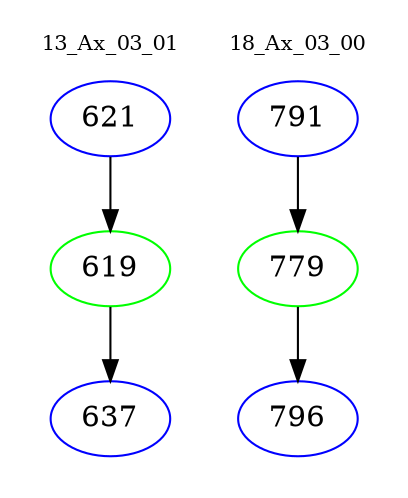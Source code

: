 digraph{
subgraph cluster_0 {
color = white
label = "13_Ax_03_01";
fontsize=10;
T0_621 [label="621", color="blue"]
T0_621 -> T0_619 [color="black"]
T0_619 [label="619", color="green"]
T0_619 -> T0_637 [color="black"]
T0_637 [label="637", color="blue"]
}
subgraph cluster_1 {
color = white
label = "18_Ax_03_00";
fontsize=10;
T1_791 [label="791", color="blue"]
T1_791 -> T1_779 [color="black"]
T1_779 [label="779", color="green"]
T1_779 -> T1_796 [color="black"]
T1_796 [label="796", color="blue"]
}
}
